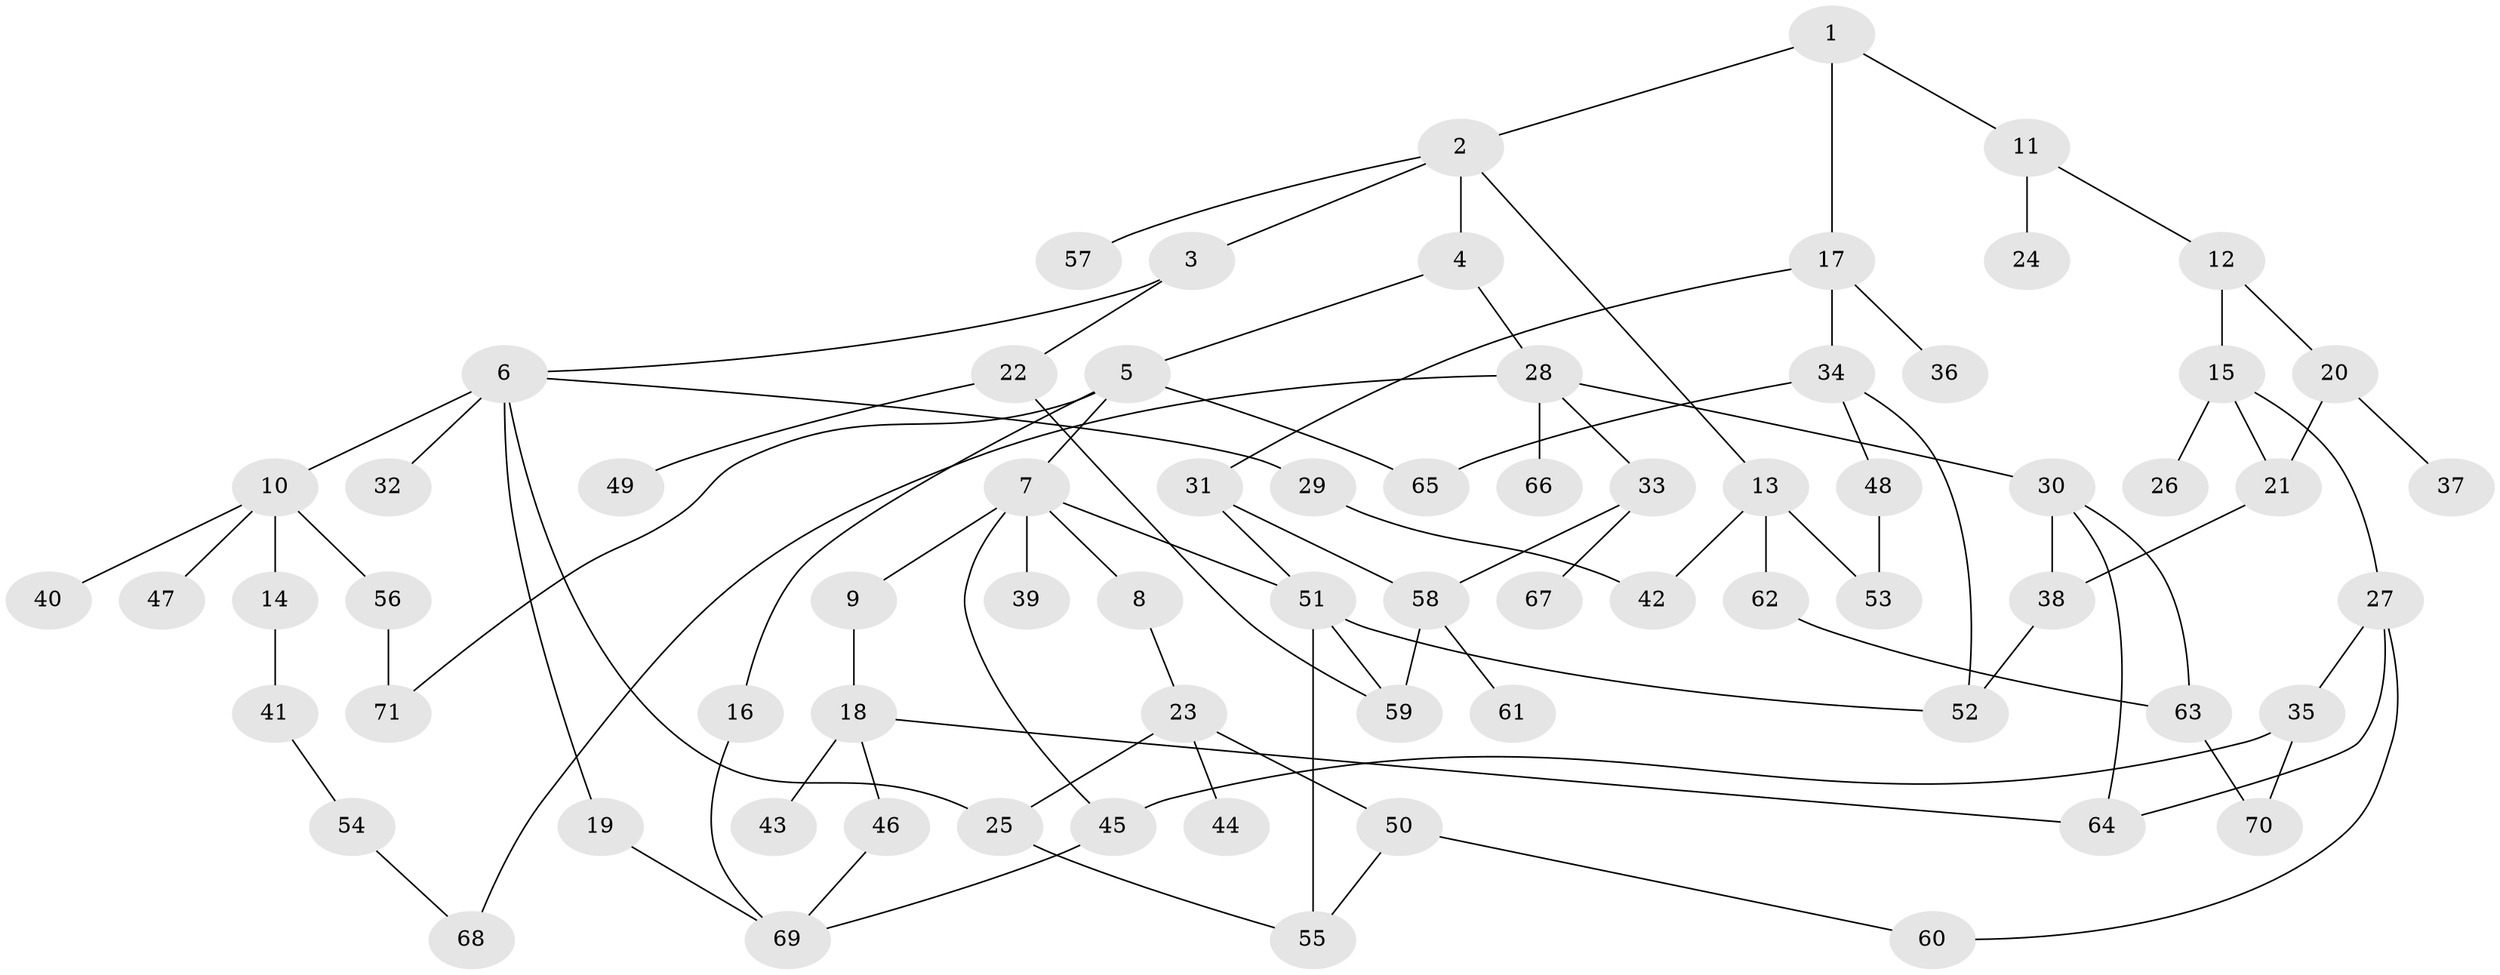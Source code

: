 // Generated by graph-tools (version 1.1) at 2025/25/03/09/25 03:25:33]
// undirected, 71 vertices, 95 edges
graph export_dot {
graph [start="1"]
  node [color=gray90,style=filled];
  1;
  2;
  3;
  4;
  5;
  6;
  7;
  8;
  9;
  10;
  11;
  12;
  13;
  14;
  15;
  16;
  17;
  18;
  19;
  20;
  21;
  22;
  23;
  24;
  25;
  26;
  27;
  28;
  29;
  30;
  31;
  32;
  33;
  34;
  35;
  36;
  37;
  38;
  39;
  40;
  41;
  42;
  43;
  44;
  45;
  46;
  47;
  48;
  49;
  50;
  51;
  52;
  53;
  54;
  55;
  56;
  57;
  58;
  59;
  60;
  61;
  62;
  63;
  64;
  65;
  66;
  67;
  68;
  69;
  70;
  71;
  1 -- 2;
  1 -- 11;
  1 -- 17;
  2 -- 3;
  2 -- 4;
  2 -- 13;
  2 -- 57;
  3 -- 6;
  3 -- 22;
  4 -- 5;
  4 -- 28;
  5 -- 7;
  5 -- 16;
  5 -- 65;
  5 -- 71;
  6 -- 10;
  6 -- 19;
  6 -- 25;
  6 -- 29;
  6 -- 32;
  7 -- 8;
  7 -- 9;
  7 -- 39;
  7 -- 45;
  7 -- 51;
  8 -- 23;
  9 -- 18;
  10 -- 14;
  10 -- 40;
  10 -- 47;
  10 -- 56;
  11 -- 12;
  11 -- 24;
  12 -- 15;
  12 -- 20;
  13 -- 53;
  13 -- 62;
  13 -- 42;
  14 -- 41;
  15 -- 21;
  15 -- 26;
  15 -- 27;
  16 -- 69;
  17 -- 31;
  17 -- 34;
  17 -- 36;
  18 -- 43;
  18 -- 46;
  18 -- 64;
  19 -- 69;
  20 -- 37;
  20 -- 21;
  21 -- 38;
  22 -- 49;
  22 -- 59;
  23 -- 44;
  23 -- 50;
  23 -- 25;
  25 -- 55;
  27 -- 35;
  27 -- 64;
  27 -- 60;
  28 -- 30;
  28 -- 33;
  28 -- 66;
  28 -- 68;
  29 -- 42;
  30 -- 63;
  30 -- 64;
  30 -- 38;
  31 -- 58;
  31 -- 51;
  33 -- 67;
  33 -- 58;
  34 -- 48;
  34 -- 52;
  34 -- 65;
  35 -- 45;
  35 -- 70;
  38 -- 52;
  41 -- 54;
  45 -- 69;
  46 -- 69;
  48 -- 53;
  50 -- 60;
  50 -- 55;
  51 -- 52;
  51 -- 55;
  51 -- 59;
  54 -- 68;
  56 -- 71;
  58 -- 59;
  58 -- 61;
  62 -- 63;
  63 -- 70;
}
